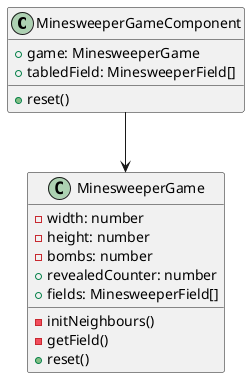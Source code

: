 @startuml
class MinesweeperGameComponent {
 + game: MinesweeperGame
 + tabledField: MinesweeperField[]
 + reset()
}
class MinesweeperGame {
    - width: number
    - height: number
    - bombs: number
    + revealedCounter: number
    + fields: MinesweeperField[]
    - initNeighbours()
    - getField()
    + reset()
}

MinesweeperGameComponent --> MinesweeperGame


@enduml